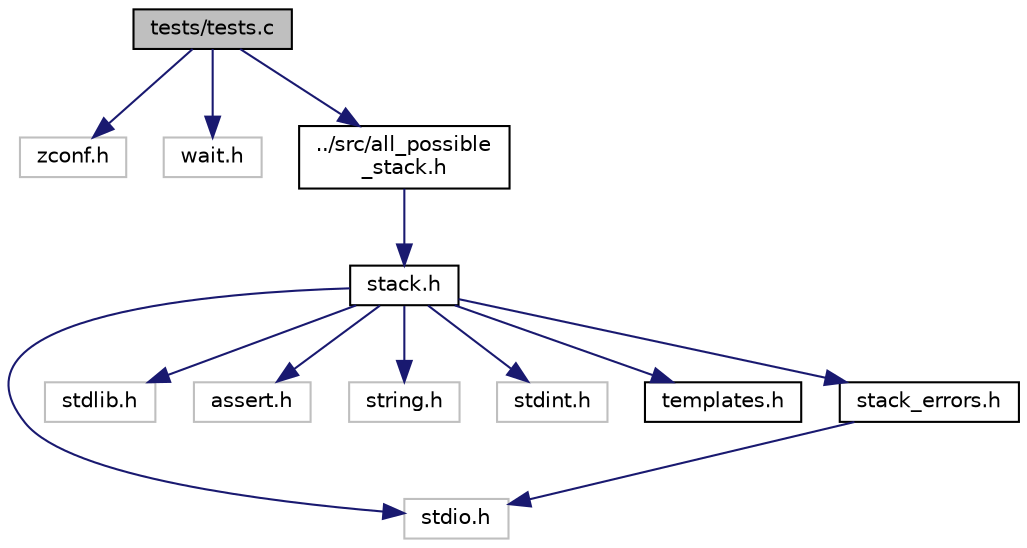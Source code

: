 digraph "tests/tests.c"
{
  edge [fontname="Helvetica",fontsize="10",labelfontname="Helvetica",labelfontsize="10"];
  node [fontname="Helvetica",fontsize="10",shape=record];
  Node0 [label="tests/tests.c",height=0.2,width=0.4,color="black", fillcolor="grey75", style="filled", fontcolor="black"];
  Node0 -> Node1 [color="midnightblue",fontsize="10",style="solid",fontname="Helvetica"];
  Node1 [label="zconf.h",height=0.2,width=0.4,color="grey75", fillcolor="white", style="filled"];
  Node0 -> Node2 [color="midnightblue",fontsize="10",style="solid",fontname="Helvetica"];
  Node2 [label="wait.h",height=0.2,width=0.4,color="grey75", fillcolor="white", style="filled"];
  Node0 -> Node3 [color="midnightblue",fontsize="10",style="solid",fontname="Helvetica"];
  Node3 [label="../src/all_possible\l_stack.h",height=0.2,width=0.4,color="black", fillcolor="white", style="filled",URL="$all__possible__stack_8h.html",tooltip="Definitions of any types to use it in stack. "];
  Node3 -> Node4 [color="midnightblue",fontsize="10",style="solid",fontname="Helvetica"];
  Node4 [label="stack.h",height=0.2,width=0.4,color="black", fillcolor="white", style="filled",URL="$stack_8h.html",tooltip="Headers of methods for stack. "];
  Node4 -> Node5 [color="midnightblue",fontsize="10",style="solid",fontname="Helvetica"];
  Node5 [label="stdio.h",height=0.2,width=0.4,color="grey75", fillcolor="white", style="filled"];
  Node4 -> Node6 [color="midnightblue",fontsize="10",style="solid",fontname="Helvetica"];
  Node6 [label="stdlib.h",height=0.2,width=0.4,color="grey75", fillcolor="white", style="filled"];
  Node4 -> Node7 [color="midnightblue",fontsize="10",style="solid",fontname="Helvetica"];
  Node7 [label="assert.h",height=0.2,width=0.4,color="grey75", fillcolor="white", style="filled"];
  Node4 -> Node8 [color="midnightblue",fontsize="10",style="solid",fontname="Helvetica"];
  Node8 [label="string.h",height=0.2,width=0.4,color="grey75", fillcolor="white", style="filled"];
  Node4 -> Node9 [color="midnightblue",fontsize="10",style="solid",fontname="Helvetica"];
  Node9 [label="stdint.h",height=0.2,width=0.4,color="grey75", fillcolor="white", style="filled"];
  Node4 -> Node10 [color="midnightblue",fontsize="10",style="solid",fontname="Helvetica"];
  Node10 [label="templates.h",height=0.2,width=0.4,color="black", fillcolor="white", style="filled",URL="$templates_8h.html"];
  Node4 -> Node11 [color="midnightblue",fontsize="10",style="solid",fontname="Helvetica"];
  Node11 [label="stack_errors.h",height=0.2,width=0.4,color="black", fillcolor="white", style="filled",URL="$stack__errors_8h.html",tooltip="Definitions of any types of errors in stack. "];
  Node11 -> Node5 [color="midnightblue",fontsize="10",style="solid",fontname="Helvetica"];
}
